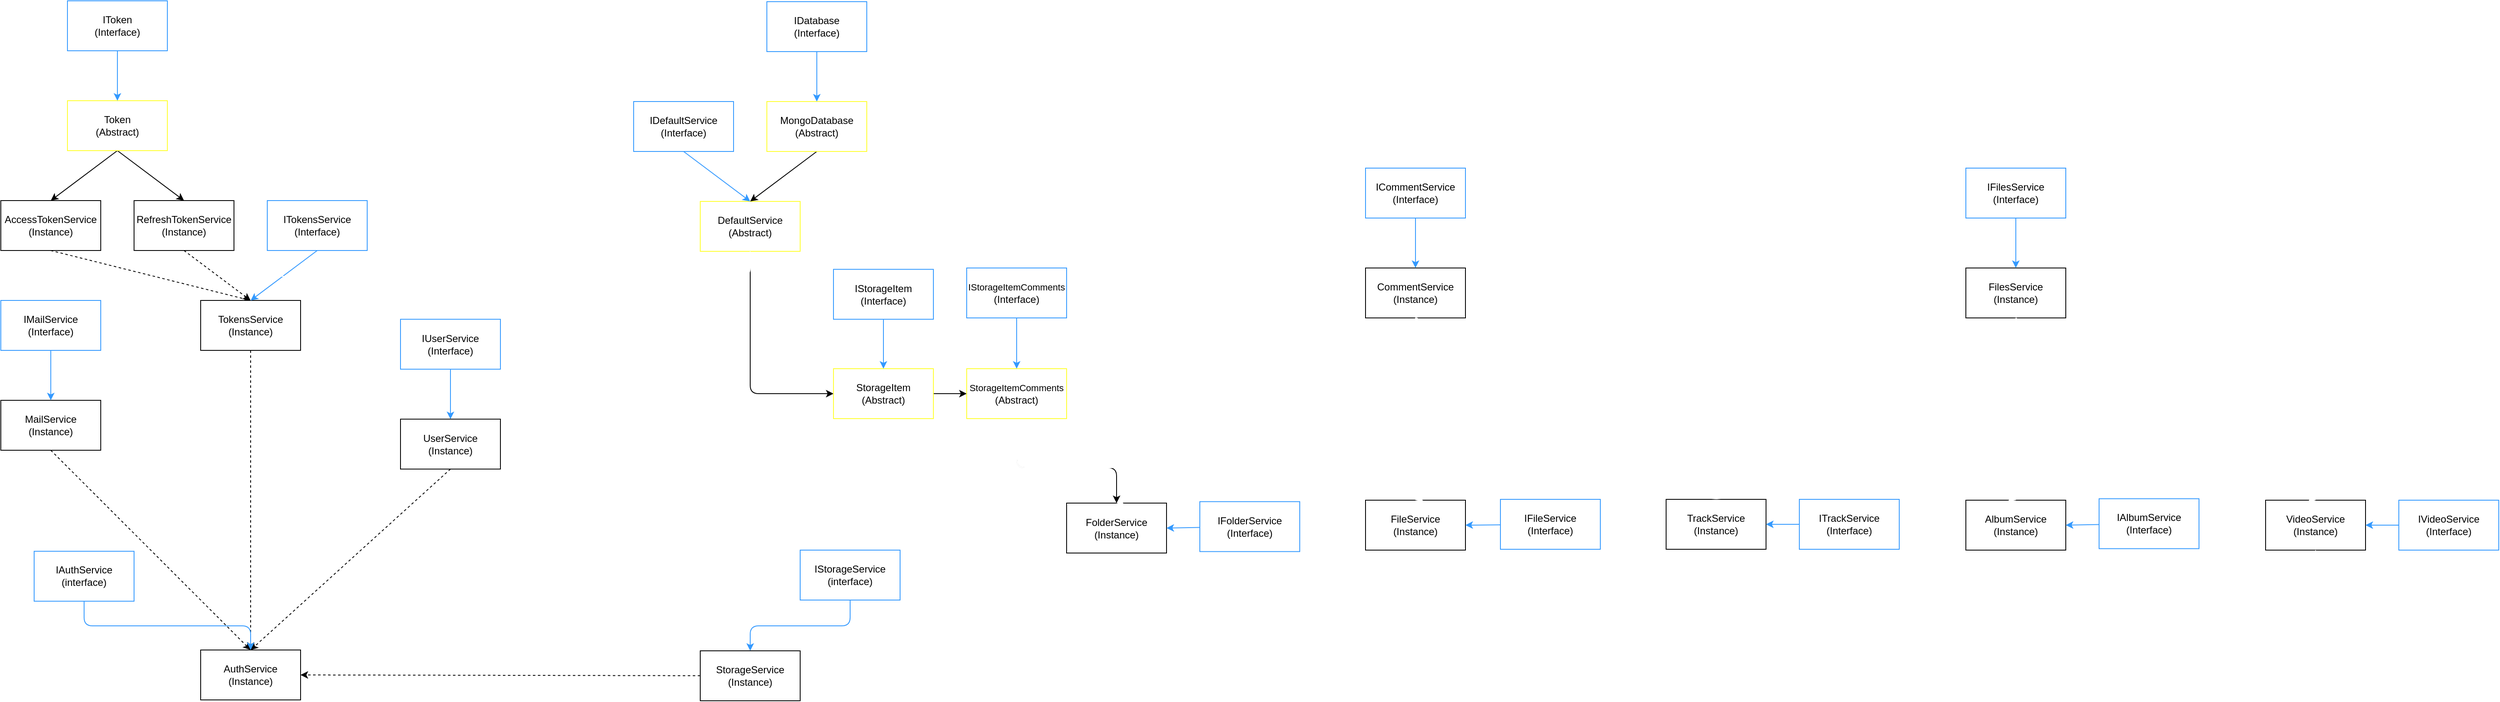 <mxfile>
    <diagram id="eNYzZdLLntBak_q6CY_c" name="Схема">
        <mxGraphModel dx="1770" dy="2238" grid="1" gridSize="10" guides="1" tooltips="1" connect="1" arrows="1" fold="1" page="1" pageScale="1" pageWidth="827" pageHeight="1169" math="0" shadow="0">
            <root>
                <mxCell id="2eQ13ibKChI6Upjx3wWA-0"/>
                <mxCell id="2eQ13ibKChI6Upjx3wWA-1" parent="2eQ13ibKChI6Upjx3wWA-0"/>
                <mxCell id="D55Ujcc8xSBJGs1sgXKy-93" style="edgeStyle=none;html=1;entryX=0.5;entryY=0;entryDx=0;entryDy=0;strokeColor=#FFFFFF;" parent="2eQ13ibKChI6Upjx3wWA-1" source="D55Ujcc8xSBJGs1sgXKy-3" target="D55Ujcc8xSBJGs1sgXKy-88" edge="1">
                    <mxGeometry relative="1" as="geometry"/>
                </mxCell>
                <mxCell id="D55Ujcc8xSBJGs1sgXKy-123" style="edgeStyle=none;html=1;entryX=0.5;entryY=0;entryDx=0;entryDy=0;strokeColor=#FFFFFF;exitX=0.5;exitY=1;exitDx=0;exitDy=0;" parent="2eQ13ibKChI6Upjx3wWA-1" source="D55Ujcc8xSBJGs1sgXKy-3" target="D55Ujcc8xSBJGs1sgXKy-27" edge="1">
                    <mxGeometry relative="1" as="geometry">
                        <Array as="points">
                            <mxPoint x="2720" y="-579"/>
                            <mxPoint x="2360" y="-579"/>
                        </Array>
                    </mxGeometry>
                </mxCell>
                <mxCell id="3v3We1aOoTjopyhe7d14-6" style="edgeStyle=none;html=1;entryX=0;entryY=0.5;entryDx=0;entryDy=0;fontSize=11;" parent="2eQ13ibKChI6Upjx3wWA-1" source="D55Ujcc8xSBJGs1sgXKy-3" target="D55Ujcc8xSBJGs1sgXKy-6" edge="1">
                    <mxGeometry relative="1" as="geometry">
                        <Array as="points">
                            <mxPoint x="2720" y="-578"/>
                        </Array>
                    </mxGeometry>
                </mxCell>
                <mxCell id="D55Ujcc8xSBJGs1sgXKy-3" value="DefaultService&lt;br&gt;(Abstract)" style="rounded=0;whiteSpace=wrap;html=1;strokeColor=#FFFF33;" parent="2eQ13ibKChI6Upjx3wWA-1" vertex="1">
                    <mxGeometry x="2660" y="-809" width="120" height="60" as="geometry"/>
                </mxCell>
                <mxCell id="3v3We1aOoTjopyhe7d14-4" style="edgeStyle=none;html=1;entryX=0;entryY=0.5;entryDx=0;entryDy=0;" parent="2eQ13ibKChI6Upjx3wWA-1" source="D55Ujcc8xSBJGs1sgXKy-6" target="3v3We1aOoTjopyhe7d14-1" edge="1">
                    <mxGeometry relative="1" as="geometry"/>
                </mxCell>
                <mxCell id="D55Ujcc8xSBJGs1sgXKy-6" value="StorageItem&lt;br&gt;(Abstract)" style="rounded=0;whiteSpace=wrap;html=1;strokeColor=#FFFF33;" parent="2eQ13ibKChI6Upjx3wWA-1" vertex="1">
                    <mxGeometry x="2820" y="-608" width="120" height="60" as="geometry"/>
                </mxCell>
                <mxCell id="D55Ujcc8xSBJGs1sgXKy-7" style="edgeStyle=none;html=1;exitX=0.5;exitY=1;exitDx=0;exitDy=0;entryX=0.5;entryY=0;entryDx=0;entryDy=0;strokeColor=#3399FF;" parent="2eQ13ibKChI6Upjx3wWA-1" source="D55Ujcc8xSBJGs1sgXKy-8" target="D55Ujcc8xSBJGs1sgXKy-27" edge="1">
                    <mxGeometry relative="1" as="geometry"/>
                </mxCell>
                <mxCell id="D55Ujcc8xSBJGs1sgXKy-8" value="IUserService&lt;br&gt;(Interface)" style="rounded=0;whiteSpace=wrap;html=1;strokeColor=#3399FF;" parent="2eQ13ibKChI6Upjx3wWA-1" vertex="1">
                    <mxGeometry x="2300" y="-667.37" width="120" height="60" as="geometry"/>
                </mxCell>
                <mxCell id="D55Ujcc8xSBJGs1sgXKy-89" style="edgeStyle=none;html=1;entryX=0.5;entryY=0;entryDx=0;entryDy=0;strokeColor=#3399FF;exitX=0.5;exitY=1;exitDx=0;exitDy=0;" parent="2eQ13ibKChI6Upjx3wWA-1" source="D55Ujcc8xSBJGs1sgXKy-10" target="D55Ujcc8xSBJGs1sgXKy-88" edge="1">
                    <mxGeometry relative="1" as="geometry">
                        <Array as="points">
                            <mxPoint x="2840" y="-299"/>
                            <mxPoint x="2720" y="-299"/>
                        </Array>
                    </mxGeometry>
                </mxCell>
                <mxCell id="D55Ujcc8xSBJGs1sgXKy-10" value="IStorageService&lt;br&gt;(interface)" style="rounded=0;whiteSpace=wrap;html=1;strokeColor=#3399FF;" parent="2eQ13ibKChI6Upjx3wWA-1" vertex="1">
                    <mxGeometry x="2780" y="-390" width="120" height="60" as="geometry"/>
                </mxCell>
                <mxCell id="3v3We1aOoTjopyhe7d14-43" style="edgeStyle=none;rounded=1;html=1;entryX=1;entryY=0.5;entryDx=0;entryDy=0;dashed=1;fontSize=11;strokeColor=#FFFFFF;elbow=vertical;" parent="2eQ13ibKChI6Upjx3wWA-1" source="D55Ujcc8xSBJGs1sgXKy-12" target="D55Ujcc8xSBJGs1sgXKy-88" edge="1">
                    <mxGeometry relative="1" as="geometry">
                        <Array as="points">
                            <mxPoint x="3160" y="-239"/>
                        </Array>
                    </mxGeometry>
                </mxCell>
                <mxCell id="D55Ujcc8xSBJGs1sgXKy-12" value="FolderService&lt;br&gt;(Instance)" style="rounded=0;whiteSpace=wrap;html=1;" parent="2eQ13ibKChI6Upjx3wWA-1" vertex="1">
                    <mxGeometry x="3100" y="-446.5" width="120" height="60" as="geometry"/>
                </mxCell>
                <mxCell id="D55Ujcc8xSBJGs1sgXKy-13" style="edgeStyle=none;html=1;entryX=0.5;entryY=0;entryDx=0;entryDy=0;exitX=0.5;exitY=1;exitDx=0;exitDy=0;" parent="2eQ13ibKChI6Upjx3wWA-1" source="D55Ujcc8xSBJGs1sgXKy-15" target="D55Ujcc8xSBJGs1sgXKy-17" edge="1">
                    <mxGeometry relative="1" as="geometry"/>
                </mxCell>
                <mxCell id="D55Ujcc8xSBJGs1sgXKy-14" style="edgeStyle=none;html=1;entryX=0.5;entryY=0;entryDx=0;entryDy=0;exitX=0.5;exitY=1;exitDx=0;exitDy=0;" parent="2eQ13ibKChI6Upjx3wWA-1" source="D55Ujcc8xSBJGs1sgXKy-15" target="D55Ujcc8xSBJGs1sgXKy-19" edge="1">
                    <mxGeometry relative="1" as="geometry"/>
                </mxCell>
                <mxCell id="D55Ujcc8xSBJGs1sgXKy-15" value="Token&lt;br&gt;(Abstract)" style="rounded=0;whiteSpace=wrap;html=1;strokeColor=#FFFF33;" parent="2eQ13ibKChI6Upjx3wWA-1" vertex="1">
                    <mxGeometry x="1900" y="-930" width="120" height="60" as="geometry"/>
                </mxCell>
                <mxCell id="D55Ujcc8xSBJGs1sgXKy-16" style="edgeStyle=none;html=1;exitX=0.5;exitY=1;exitDx=0;exitDy=0;entryX=0.5;entryY=0;entryDx=0;entryDy=0;dashed=1;" parent="2eQ13ibKChI6Upjx3wWA-1" source="D55Ujcc8xSBJGs1sgXKy-17" target="D55Ujcc8xSBJGs1sgXKy-21" edge="1">
                    <mxGeometry relative="1" as="geometry"/>
                </mxCell>
                <mxCell id="D55Ujcc8xSBJGs1sgXKy-17" value="AccessTokenService&lt;br&gt;(Instance)" style="rounded=0;whiteSpace=wrap;html=1;" parent="2eQ13ibKChI6Upjx3wWA-1" vertex="1">
                    <mxGeometry x="1820" y="-810" width="120" height="60" as="geometry"/>
                </mxCell>
                <mxCell id="D55Ujcc8xSBJGs1sgXKy-18" style="edgeStyle=none;html=1;exitX=0.5;exitY=1;exitDx=0;exitDy=0;entryX=0.5;entryY=0;entryDx=0;entryDy=0;dashed=1;" parent="2eQ13ibKChI6Upjx3wWA-1" source="D55Ujcc8xSBJGs1sgXKy-19" target="D55Ujcc8xSBJGs1sgXKy-21" edge="1">
                    <mxGeometry relative="1" as="geometry">
                        <mxPoint x="2110" y="-700" as="targetPoint"/>
                    </mxGeometry>
                </mxCell>
                <mxCell id="D55Ujcc8xSBJGs1sgXKy-19" value="RefreshTokenService&lt;br&gt;(Instance)" style="rounded=0;whiteSpace=wrap;html=1;" parent="2eQ13ibKChI6Upjx3wWA-1" vertex="1">
                    <mxGeometry x="1980" y="-810" width="120" height="60" as="geometry"/>
                </mxCell>
                <mxCell id="D55Ujcc8xSBJGs1sgXKy-20" style="edgeStyle=none;html=1;exitX=0.5;exitY=1;exitDx=0;exitDy=0;entryX=0.5;entryY=0;entryDx=0;entryDy=0;dashed=1;" parent="2eQ13ibKChI6Upjx3wWA-1" source="D55Ujcc8xSBJGs1sgXKy-21" target="D55Ujcc8xSBJGs1sgXKy-28" edge="1">
                    <mxGeometry relative="1" as="geometry"/>
                </mxCell>
                <mxCell id="D55Ujcc8xSBJGs1sgXKy-21" value="TokensService&lt;br&gt;(Instance)" style="rounded=0;whiteSpace=wrap;html=1;" parent="2eQ13ibKChI6Upjx3wWA-1" vertex="1">
                    <mxGeometry x="2060" y="-690" width="120" height="60" as="geometry"/>
                </mxCell>
                <mxCell id="D55Ujcc8xSBJGs1sgXKy-26" style="edgeStyle=none;html=1;exitX=0.5;exitY=1;exitDx=0;exitDy=0;entryX=0.5;entryY=0;entryDx=0;entryDy=0;dashed=1;" parent="2eQ13ibKChI6Upjx3wWA-1" source="D55Ujcc8xSBJGs1sgXKy-27" target="D55Ujcc8xSBJGs1sgXKy-28" edge="1">
                    <mxGeometry relative="1" as="geometry"/>
                </mxCell>
                <mxCell id="D55Ujcc8xSBJGs1sgXKy-27" value="UserService&lt;br&gt;(Instance)" style="rounded=0;whiteSpace=wrap;html=1;" parent="2eQ13ibKChI6Upjx3wWA-1" vertex="1">
                    <mxGeometry x="2300" y="-547.37" width="120" height="60" as="geometry"/>
                </mxCell>
                <mxCell id="D55Ujcc8xSBJGs1sgXKy-28" value="AuthService&lt;br&gt;(Instance)" style="rounded=0;whiteSpace=wrap;html=1;" parent="2eQ13ibKChI6Upjx3wWA-1" vertex="1">
                    <mxGeometry x="2060" y="-270" width="120" height="60" as="geometry"/>
                </mxCell>
                <mxCell id="D55Ujcc8xSBJGs1sgXKy-29" style="edgeStyle=none;html=1;exitX=0.5;exitY=1;exitDx=0;exitDy=0;entryX=0.5;entryY=0;entryDx=0;entryDy=0;dashed=1;" parent="2eQ13ibKChI6Upjx3wWA-1" source="D55Ujcc8xSBJGs1sgXKy-30" target="D55Ujcc8xSBJGs1sgXKy-28" edge="1">
                    <mxGeometry relative="1" as="geometry"/>
                </mxCell>
                <mxCell id="D55Ujcc8xSBJGs1sgXKy-30" value="MailService&lt;br&gt;(Instance)" style="rounded=0;whiteSpace=wrap;html=1;" parent="2eQ13ibKChI6Upjx3wWA-1" vertex="1">
                    <mxGeometry x="1820" y="-570" width="120" height="60" as="geometry"/>
                </mxCell>
                <mxCell id="D55Ujcc8xSBJGs1sgXKy-31" style="edgeStyle=none;html=1;entryX=0.5;entryY=0;entryDx=0;entryDy=0;exitX=0.5;exitY=1;exitDx=0;exitDy=0;" parent="2eQ13ibKChI6Upjx3wWA-1" source="D55Ujcc8xSBJGs1sgXKy-32" target="D55Ujcc8xSBJGs1sgXKy-3" edge="1">
                    <mxGeometry relative="1" as="geometry">
                        <mxPoint x="2820" y="-829" as="sourcePoint"/>
                    </mxGeometry>
                </mxCell>
                <mxCell id="D55Ujcc8xSBJGs1sgXKy-32" value="MongoDatabase&lt;br&gt;(Abstract)" style="rounded=0;whiteSpace=wrap;html=1;strokeColor=#FFFF33;" parent="2eQ13ibKChI6Upjx3wWA-1" vertex="1">
                    <mxGeometry x="2740" y="-929" width="120" height="60" as="geometry"/>
                </mxCell>
                <mxCell id="3v3We1aOoTjopyhe7d14-45" style="edgeStyle=none;rounded=1;html=1;entryX=1;entryY=0.5;entryDx=0;entryDy=0;dashed=1;fontSize=11;strokeColor=#FFFFFF;elbow=vertical;" parent="2eQ13ibKChI6Upjx3wWA-1" source="D55Ujcc8xSBJGs1sgXKy-38" target="D55Ujcc8xSBJGs1sgXKy-88" edge="1">
                    <mxGeometry relative="1" as="geometry">
                        <Array as="points">
                            <mxPoint x="3880" y="-239"/>
                        </Array>
                    </mxGeometry>
                </mxCell>
                <mxCell id="D55Ujcc8xSBJGs1sgXKy-38" value="TrackService&lt;br&gt;(Instance)" style="rounded=0;whiteSpace=wrap;html=1;" parent="2eQ13ibKChI6Upjx3wWA-1" vertex="1">
                    <mxGeometry x="3820" y="-451" width="120" height="60" as="geometry"/>
                </mxCell>
                <mxCell id="3v3We1aOoTjopyhe7d14-44" style="edgeStyle=none;rounded=1;html=1;entryX=1;entryY=0.5;entryDx=0;entryDy=0;dashed=1;fontSize=11;strokeColor=#FFFFFF;elbow=vertical;" parent="2eQ13ibKChI6Upjx3wWA-1" source="D55Ujcc8xSBJGs1sgXKy-42" target="D55Ujcc8xSBJGs1sgXKy-88" edge="1">
                    <mxGeometry relative="1" as="geometry">
                        <Array as="points">
                            <mxPoint x="3520" y="-239"/>
                        </Array>
                    </mxGeometry>
                </mxCell>
                <mxCell id="D55Ujcc8xSBJGs1sgXKy-42" value="FileService&lt;br&gt;(Instance)" style="rounded=0;whiteSpace=wrap;html=1;" parent="2eQ13ibKChI6Upjx3wWA-1" vertex="1">
                    <mxGeometry x="3459" y="-450" width="120" height="60" as="geometry"/>
                </mxCell>
                <mxCell id="3v3We1aOoTjopyhe7d14-38" style="edgeStyle=none;rounded=1;html=1;dashed=1;fontSize=11;strokeColor=#FFFFFF;elbow=vertical;entryX=0.5;entryY=0;entryDx=0;entryDy=0;exitX=0.5;exitY=1;exitDx=0;exitDy=0;" parent="2eQ13ibKChI6Upjx3wWA-1" source="D55Ujcc8xSBJGs1sgXKy-48" target="D55Ujcc8xSBJGs1sgXKy-12" edge="1">
                    <mxGeometry relative="1" as="geometry">
                        <mxPoint x="3520.0" y="-449" as="targetPoint"/>
                    </mxGeometry>
                </mxCell>
                <mxCell id="3v3We1aOoTjopyhe7d14-39" style="edgeStyle=none;rounded=1;html=1;entryX=0.5;entryY=0;entryDx=0;entryDy=0;dashed=1;fontSize=11;strokeColor=#FFFFFF;elbow=vertical;exitX=0.5;exitY=1;exitDx=0;exitDy=0;" parent="2eQ13ibKChI6Upjx3wWA-1" source="D55Ujcc8xSBJGs1sgXKy-48" target="D55Ujcc8xSBJGs1sgXKy-38" edge="1">
                    <mxGeometry relative="1" as="geometry"/>
                </mxCell>
                <mxCell id="3v3We1aOoTjopyhe7d14-40" style="edgeStyle=none;rounded=1;html=1;entryX=0.5;entryY=0;entryDx=0;entryDy=0;dashed=1;fontSize=11;strokeColor=#FFFFFF;elbow=vertical;exitX=0.5;exitY=1;exitDx=0;exitDy=0;" parent="2eQ13ibKChI6Upjx3wWA-1" source="D55Ujcc8xSBJGs1sgXKy-48" target="D55Ujcc8xSBJGs1sgXKy-42" edge="1">
                    <mxGeometry relative="1" as="geometry"/>
                </mxCell>
                <mxCell id="D55Ujcc8xSBJGs1sgXKy-48" value="FilesService&lt;br&gt;(Instance)" style="rounded=0;whiteSpace=wrap;html=1;" parent="2eQ13ibKChI6Upjx3wWA-1" vertex="1">
                    <mxGeometry x="4180" y="-729" width="120" height="60" as="geometry"/>
                </mxCell>
                <mxCell id="3v3We1aOoTjopyhe7d14-46" style="edgeStyle=none;rounded=1;html=1;entryX=1;entryY=0.5;entryDx=0;entryDy=0;dashed=1;fontSize=11;strokeColor=#FFFFFF;elbow=vertical;" parent="2eQ13ibKChI6Upjx3wWA-1" source="D55Ujcc8xSBJGs1sgXKy-50" target="D55Ujcc8xSBJGs1sgXKy-88" edge="1">
                    <mxGeometry relative="1" as="geometry">
                        <Array as="points">
                            <mxPoint x="4240" y="-239"/>
                        </Array>
                    </mxGeometry>
                </mxCell>
                <mxCell id="D55Ujcc8xSBJGs1sgXKy-50" value="AlbumService&lt;br&gt;(Instance)" style="rounded=0;whiteSpace=wrap;html=1;" parent="2eQ13ibKChI6Upjx3wWA-1" vertex="1">
                    <mxGeometry x="4180" y="-450" width="120" height="60" as="geometry"/>
                </mxCell>
                <mxCell id="3v3We1aOoTjopyhe7d14-33" style="rounded=1;html=1;entryX=0.5;entryY=0;entryDx=0;entryDy=0;fontSize=11;strokeColor=#FFFFFF;dashed=1;elbow=vertical;exitX=0.5;exitY=1;exitDx=0;exitDy=0;" parent="2eQ13ibKChI6Upjx3wWA-1" source="D55Ujcc8xSBJGs1sgXKy-55" target="D55Ujcc8xSBJGs1sgXKy-12" edge="1">
                    <mxGeometry relative="1" as="geometry"/>
                </mxCell>
                <mxCell id="D55Ujcc8xSBJGs1sgXKy-55" value="CommentService&lt;br&gt;(Instance)" style="rounded=0;whiteSpace=wrap;html=1;" parent="2eQ13ibKChI6Upjx3wWA-1" vertex="1">
                    <mxGeometry x="3459" y="-729" width="120" height="60" as="geometry"/>
                </mxCell>
                <mxCell id="D55Ujcc8xSBJGs1sgXKy-56" style="edgeStyle=none;html=1;entryX=0.5;entryY=0;entryDx=0;entryDy=0;strokeColor=#3399FF;exitX=0.5;exitY=1;exitDx=0;exitDy=0;" parent="2eQ13ibKChI6Upjx3wWA-1" source="D55Ujcc8xSBJGs1sgXKy-57" target="D55Ujcc8xSBJGs1sgXKy-55" edge="1">
                    <mxGeometry relative="1" as="geometry"/>
                </mxCell>
                <mxCell id="D55Ujcc8xSBJGs1sgXKy-59" style="edgeStyle=none;html=1;entryX=0.5;entryY=0;entryDx=0;entryDy=0;strokeColor=#3399FF;" parent="2eQ13ibKChI6Upjx3wWA-1" source="D55Ujcc8xSBJGs1sgXKy-58" target="D55Ujcc8xSBJGs1sgXKy-32" edge="1">
                    <mxGeometry relative="1" as="geometry"/>
                </mxCell>
                <mxCell id="D55Ujcc8xSBJGs1sgXKy-58" value="IDatabase&lt;br&gt;(Interface)" style="rounded=0;whiteSpace=wrap;html=1;strokeColor=#3399FF;" parent="2eQ13ibKChI6Upjx3wWA-1" vertex="1">
                    <mxGeometry x="2740" y="-1049" width="120" height="60" as="geometry"/>
                </mxCell>
                <mxCell id="D55Ujcc8xSBJGs1sgXKy-63" style="edgeStyle=none;html=1;entryX=0.5;entryY=0;entryDx=0;entryDy=0;strokeColor=#3399FF;exitX=0.5;exitY=1;exitDx=0;exitDy=0;" parent="2eQ13ibKChI6Upjx3wWA-1" source="D55Ujcc8xSBJGs1sgXKy-62" target="D55Ujcc8xSBJGs1sgXKy-3" edge="1">
                    <mxGeometry relative="1" as="geometry">
                        <mxPoint x="2630" y="-869" as="sourcePoint"/>
                    </mxGeometry>
                </mxCell>
                <mxCell id="D55Ujcc8xSBJGs1sgXKy-62" value="IDefaultService&lt;br&gt;(Interface)" style="rounded=0;whiteSpace=wrap;html=1;strokeColor=#3399FF;" parent="2eQ13ibKChI6Upjx3wWA-1" vertex="1">
                    <mxGeometry x="2580" y="-929" width="120" height="60" as="geometry"/>
                </mxCell>
                <mxCell id="D55Ujcc8xSBJGs1sgXKy-66" style="edgeStyle=none;html=1;entryX=0.5;entryY=0;entryDx=0;entryDy=0;strokeColor=#3399FF;exitX=0.5;exitY=1;exitDx=0;exitDy=0;" parent="2eQ13ibKChI6Upjx3wWA-1" source="D55Ujcc8xSBJGs1sgXKy-65" target="D55Ujcc8xSBJGs1sgXKy-6" edge="1">
                    <mxGeometry relative="1" as="geometry"/>
                </mxCell>
                <mxCell id="D55Ujcc8xSBJGs1sgXKy-65" value="IStorageItem&lt;br&gt;(Interface)" style="rounded=0;whiteSpace=wrap;html=1;strokeColor=#3399FF;" parent="2eQ13ibKChI6Upjx3wWA-1" vertex="1">
                    <mxGeometry x="2820" y="-727.37" width="120" height="60" as="geometry"/>
                </mxCell>
                <mxCell id="D55Ujcc8xSBJGs1sgXKy-76" value="VideoService&lt;br&gt;(Instance)" style="rounded=0;whiteSpace=wrap;html=1;" parent="2eQ13ibKChI6Upjx3wWA-1" vertex="1">
                    <mxGeometry x="4540" y="-450" width="120" height="60" as="geometry"/>
                </mxCell>
                <mxCell id="D55Ujcc8xSBJGs1sgXKy-78" style="edgeStyle=none;html=1;entryX=1;entryY=0.5;entryDx=0;entryDy=0;strokeColor=#3399FF;" parent="2eQ13ibKChI6Upjx3wWA-1" source="D55Ujcc8xSBJGs1sgXKy-77" target="D55Ujcc8xSBJGs1sgXKy-50" edge="1">
                    <mxGeometry relative="1" as="geometry"/>
                </mxCell>
                <mxCell id="3v3We1aOoTjopyhe7d14-47" style="edgeStyle=none;rounded=1;html=1;entryX=1;entryY=0.5;entryDx=0;entryDy=0;dashed=1;fontSize=11;strokeColor=#FFFFFF;elbow=vertical;exitX=0.5;exitY=1;exitDx=0;exitDy=0;" parent="2eQ13ibKChI6Upjx3wWA-1" source="D55Ujcc8xSBJGs1sgXKy-76" target="D55Ujcc8xSBJGs1sgXKy-88" edge="1">
                    <mxGeometry relative="1" as="geometry">
                        <Array as="points">
                            <mxPoint x="4600" y="-239"/>
                        </Array>
                    </mxGeometry>
                </mxCell>
                <mxCell id="D55Ujcc8xSBJGs1sgXKy-77" value="IAlbumService&lt;br&gt;(Interface)" style="rounded=0;whiteSpace=wrap;html=1;strokeColor=#3399FF;" parent="2eQ13ibKChI6Upjx3wWA-1" vertex="1">
                    <mxGeometry x="4340" y="-451.75" width="120" height="60" as="geometry"/>
                </mxCell>
                <mxCell id="D55Ujcc8xSBJGs1sgXKy-81" style="edgeStyle=none;html=1;entryX=1;entryY=0.5;entryDx=0;entryDy=0;strokeColor=#3399FF;" parent="2eQ13ibKChI6Upjx3wWA-1" source="D55Ujcc8xSBJGs1sgXKy-80" target="D55Ujcc8xSBJGs1sgXKy-42" edge="1">
                    <mxGeometry relative="1" as="geometry"/>
                </mxCell>
                <mxCell id="D55Ujcc8xSBJGs1sgXKy-80" value="IFileService&lt;br&gt;(Interface)" style="rounded=0;whiteSpace=wrap;html=1;strokeColor=#3399FF;" parent="2eQ13ibKChI6Upjx3wWA-1" vertex="1">
                    <mxGeometry x="3621" y="-451" width="120" height="60" as="geometry"/>
                </mxCell>
                <mxCell id="D55Ujcc8xSBJGs1sgXKy-83" style="edgeStyle=none;html=1;entryX=1;entryY=0.5;entryDx=0;entryDy=0;strokeColor=#3399FF;" parent="2eQ13ibKChI6Upjx3wWA-1" source="D55Ujcc8xSBJGs1sgXKy-82" target="D55Ujcc8xSBJGs1sgXKy-12" edge="1">
                    <mxGeometry relative="1" as="geometry"/>
                </mxCell>
                <mxCell id="D55Ujcc8xSBJGs1sgXKy-82" value="IFolderService&lt;br&gt;(Interface)" style="rounded=0;whiteSpace=wrap;html=1;strokeColor=#3399FF;" parent="2eQ13ibKChI6Upjx3wWA-1" vertex="1">
                    <mxGeometry x="3260" y="-448.25" width="120" height="60" as="geometry"/>
                </mxCell>
                <mxCell id="D55Ujcc8xSBJGs1sgXKy-86" style="edgeStyle=none;html=1;entryX=1;entryY=0.5;entryDx=0;entryDy=0;strokeColor=#3399FF;" parent="2eQ13ibKChI6Upjx3wWA-1" source="D55Ujcc8xSBJGs1sgXKy-85" target="D55Ujcc8xSBJGs1sgXKy-38" edge="1">
                    <mxGeometry relative="1" as="geometry"/>
                </mxCell>
                <mxCell id="D55Ujcc8xSBJGs1sgXKy-85" value="ITrackService&lt;br&gt;(Interface)" style="rounded=0;whiteSpace=wrap;html=1;strokeColor=#3399FF;" parent="2eQ13ibKChI6Upjx3wWA-1" vertex="1">
                    <mxGeometry x="3980" y="-451" width="120" height="60" as="geometry"/>
                </mxCell>
                <mxCell id="D55Ujcc8xSBJGs1sgXKy-117" style="edgeStyle=none;html=1;entryX=1;entryY=0.5;entryDx=0;entryDy=0;strokeColor=default;dashed=1;" parent="2eQ13ibKChI6Upjx3wWA-1" source="D55Ujcc8xSBJGs1sgXKy-88" target="D55Ujcc8xSBJGs1sgXKy-28" edge="1">
                    <mxGeometry relative="1" as="geometry"/>
                </mxCell>
                <mxCell id="D55Ujcc8xSBJGs1sgXKy-88" value="StorageService&lt;br&gt;(Instance)" style="rounded=0;whiteSpace=wrap;html=1;" parent="2eQ13ibKChI6Upjx3wWA-1" vertex="1">
                    <mxGeometry x="2660" y="-269" width="120" height="60" as="geometry"/>
                </mxCell>
                <mxCell id="D55Ujcc8xSBJGs1sgXKy-91" style="edgeStyle=none;html=1;entryX=1;entryY=0.5;entryDx=0;entryDy=0;strokeColor=#3399FF;" parent="2eQ13ibKChI6Upjx3wWA-1" source="D55Ujcc8xSBJGs1sgXKy-90" target="D55Ujcc8xSBJGs1sgXKy-76" edge="1">
                    <mxGeometry relative="1" as="geometry"/>
                </mxCell>
                <mxCell id="D55Ujcc8xSBJGs1sgXKy-90" value="IVideoService&lt;br&gt;(Interface)" style="rounded=0;whiteSpace=wrap;html=1;strokeColor=#3399FF;" parent="2eQ13ibKChI6Upjx3wWA-1" vertex="1">
                    <mxGeometry x="4700" y="-450" width="120" height="60" as="geometry"/>
                </mxCell>
                <mxCell id="D55Ujcc8xSBJGs1sgXKy-57" value="ICommentService&lt;br&gt;(Interface)" style="rounded=0;whiteSpace=wrap;html=1;strokeColor=#3399FF;" parent="2eQ13ibKChI6Upjx3wWA-1" vertex="1">
                    <mxGeometry x="3459" y="-849" width="120" height="60" as="geometry"/>
                </mxCell>
                <mxCell id="D55Ujcc8xSBJGs1sgXKy-96" style="edgeStyle=none;html=1;entryX=0.5;entryY=0;entryDx=0;entryDy=0;strokeColor=#3399FF;" parent="2eQ13ibKChI6Upjx3wWA-1" source="D55Ujcc8xSBJGs1sgXKy-94" target="D55Ujcc8xSBJGs1sgXKy-48" edge="1">
                    <mxGeometry relative="1" as="geometry"/>
                </mxCell>
                <mxCell id="D55Ujcc8xSBJGs1sgXKy-94" value="IFilesService&lt;br&gt;(Interface)" style="rounded=0;whiteSpace=wrap;html=1;strokeColor=#3399FF;" parent="2eQ13ibKChI6Upjx3wWA-1" vertex="1">
                    <mxGeometry x="4180" y="-849" width="120" height="60" as="geometry"/>
                </mxCell>
                <mxCell id="D55Ujcc8xSBJGs1sgXKy-114" style="edgeStyle=none;html=1;entryX=0.5;entryY=0;entryDx=0;entryDy=0;strokeColor=#3399FF;exitX=0.5;exitY=1;exitDx=0;exitDy=0;" parent="2eQ13ibKChI6Upjx3wWA-1" source="D55Ujcc8xSBJGs1sgXKy-113" target="D55Ujcc8xSBJGs1sgXKy-21" edge="1">
                    <mxGeometry relative="1" as="geometry"/>
                </mxCell>
                <mxCell id="D55Ujcc8xSBJGs1sgXKy-113" value="ITokensService&lt;br&gt;(Interface)" style="rounded=0;whiteSpace=wrap;html=1;strokeColor=#3399FF;" parent="2eQ13ibKChI6Upjx3wWA-1" vertex="1">
                    <mxGeometry x="2140" y="-810" width="120" height="60" as="geometry"/>
                </mxCell>
                <mxCell id="D55Ujcc8xSBJGs1sgXKy-116" style="edgeStyle=none;html=1;entryX=0.5;entryY=0;entryDx=0;entryDy=0;strokeColor=#3399FF;" parent="2eQ13ibKChI6Upjx3wWA-1" source="D55Ujcc8xSBJGs1sgXKy-115" target="D55Ujcc8xSBJGs1sgXKy-30" edge="1">
                    <mxGeometry relative="1" as="geometry"/>
                </mxCell>
                <mxCell id="D55Ujcc8xSBJGs1sgXKy-115" value="IMailService&lt;br&gt;(Interface)" style="rounded=0;whiteSpace=wrap;html=1;strokeColor=#3399FF;" parent="2eQ13ibKChI6Upjx3wWA-1" vertex="1">
                    <mxGeometry x="1820" y="-690" width="120" height="60" as="geometry"/>
                </mxCell>
                <mxCell id="D55Ujcc8xSBJGs1sgXKy-119" style="edgeStyle=none;html=1;entryX=0.5;entryY=0;entryDx=0;entryDy=0;strokeColor=#3399FF;exitX=0.5;exitY=1;exitDx=0;exitDy=0;" parent="2eQ13ibKChI6Upjx3wWA-1" source="D55Ujcc8xSBJGs1sgXKy-118" target="D55Ujcc8xSBJGs1sgXKy-28" edge="1">
                    <mxGeometry relative="1" as="geometry">
                        <Array as="points">
                            <mxPoint x="1920" y="-299"/>
                            <mxPoint x="2120" y="-299"/>
                        </Array>
                    </mxGeometry>
                </mxCell>
                <mxCell id="D55Ujcc8xSBJGs1sgXKy-118" value="IAuthService&lt;br&gt;(interface)" style="rounded=0;whiteSpace=wrap;html=1;strokeColor=#3399FF;" parent="2eQ13ibKChI6Upjx3wWA-1" vertex="1">
                    <mxGeometry x="1860" y="-388.62" width="120" height="60" as="geometry"/>
                </mxCell>
                <mxCell id="D55Ujcc8xSBJGs1sgXKy-121" style="edgeStyle=none;html=1;entryX=0.5;entryY=0;entryDx=0;entryDy=0;strokeColor=#3399FF;" parent="2eQ13ibKChI6Upjx3wWA-1" source="D55Ujcc8xSBJGs1sgXKy-120" target="D55Ujcc8xSBJGs1sgXKy-15" edge="1">
                    <mxGeometry relative="1" as="geometry"/>
                </mxCell>
                <mxCell id="D55Ujcc8xSBJGs1sgXKy-120" value="IToken&lt;br&gt;(Interface)" style="rounded=0;whiteSpace=wrap;html=1;strokeColor=#3399FF;" parent="2eQ13ibKChI6Upjx3wWA-1" vertex="1">
                    <mxGeometry x="1900" y="-1050" width="120" height="60" as="geometry"/>
                </mxCell>
                <mxCell id="D55Ujcc8xSBJGs1sgXKy-122" style="edgeStyle=none;html=1;entryX=0.5;entryY=0;entryDx=0;entryDy=0;strokeColor=#FFFFFF;exitX=0.5;exitY=1;exitDx=0;exitDy=0;" parent="2eQ13ibKChI6Upjx3wWA-1" source="D55Ujcc8xSBJGs1sgXKy-3" target="D55Ujcc8xSBJGs1sgXKy-21" edge="1">
                    <mxGeometry relative="1" as="geometry">
                        <mxPoint x="2730" y="-739" as="sourcePoint"/>
                        <mxPoint x="2511" y="-649" as="targetPoint"/>
                        <Array as="points">
                            <mxPoint x="2720" y="-719"/>
                            <mxPoint x="2120" y="-719"/>
                        </Array>
                    </mxGeometry>
                </mxCell>
                <mxCell id="3v3We1aOoTjopyhe7d14-8" style="edgeStyle=none;html=1;entryX=0.5;entryY=0;entryDx=0;entryDy=0;fontSize=11;" parent="2eQ13ibKChI6Upjx3wWA-1" source="3v3We1aOoTjopyhe7d14-1" target="D55Ujcc8xSBJGs1sgXKy-12" edge="1">
                    <mxGeometry relative="1" as="geometry">
                        <Array as="points">
                            <mxPoint x="3040" y="-489"/>
                            <mxPoint x="3160" y="-489"/>
                        </Array>
                    </mxGeometry>
                </mxCell>
                <mxCell id="3v3We1aOoTjopyhe7d14-26" style="edgeStyle=none;html=1;entryX=0.5;entryY=0;entryDx=0;entryDy=0;fontSize=11;strokeColor=none;rounded=1;" parent="2eQ13ibKChI6Upjx3wWA-1" source="3v3We1aOoTjopyhe7d14-1" target="D55Ujcc8xSBJGs1sgXKy-42" edge="1">
                    <mxGeometry relative="1" as="geometry">
                        <Array as="points">
                            <mxPoint x="3040" y="-489"/>
                            <mxPoint x="3519" y="-489"/>
                        </Array>
                    </mxGeometry>
                </mxCell>
                <mxCell id="3v3We1aOoTjopyhe7d14-28" style="edgeStyle=none;rounded=1;html=1;entryX=0.5;entryY=0;entryDx=0;entryDy=0;fontSize=11;strokeColor=#FFFFFF;" parent="2eQ13ibKChI6Upjx3wWA-1" source="3v3We1aOoTjopyhe7d14-1" target="D55Ujcc8xSBJGs1sgXKy-42" edge="1">
                    <mxGeometry relative="1" as="geometry">
                        <Array as="points">
                            <mxPoint x="3040" y="-489"/>
                            <mxPoint x="3519" y="-489"/>
                        </Array>
                    </mxGeometry>
                </mxCell>
                <mxCell id="3v3We1aOoTjopyhe7d14-29" style="edgeStyle=none;rounded=1;html=1;fontSize=11;strokeColor=#FFFFFF;entryX=0.5;entryY=0;entryDx=0;entryDy=0;" parent="2eQ13ibKChI6Upjx3wWA-1" source="3v3We1aOoTjopyhe7d14-1" target="D55Ujcc8xSBJGs1sgXKy-38" edge="1">
                    <mxGeometry relative="1" as="geometry">
                        <mxPoint x="3820" y="-469.0" as="targetPoint"/>
                        <Array as="points">
                            <mxPoint x="3040" y="-489"/>
                            <mxPoint x="3880" y="-489"/>
                        </Array>
                    </mxGeometry>
                </mxCell>
                <mxCell id="3v3We1aOoTjopyhe7d14-31" style="edgeStyle=none;rounded=1;html=1;entryX=0.5;entryY=0;entryDx=0;entryDy=0;fontSize=11;strokeColor=#FFFFFF;" parent="2eQ13ibKChI6Upjx3wWA-1" source="3v3We1aOoTjopyhe7d14-1" target="D55Ujcc8xSBJGs1sgXKy-50" edge="1">
                    <mxGeometry relative="1" as="geometry">
                        <Array as="points">
                            <mxPoint x="3040" y="-489"/>
                            <mxPoint x="4240" y="-489"/>
                        </Array>
                    </mxGeometry>
                </mxCell>
                <mxCell id="3v3We1aOoTjopyhe7d14-32" style="edgeStyle=none;rounded=1;html=1;fontSize=11;strokeColor=#FFFFFF;entryX=0.5;entryY=0;entryDx=0;entryDy=0;" parent="2eQ13ibKChI6Upjx3wWA-1" source="3v3We1aOoTjopyhe7d14-1" target="D55Ujcc8xSBJGs1sgXKy-76" edge="1">
                    <mxGeometry relative="1" as="geometry">
                        <mxPoint x="4460" y="-459" as="targetPoint"/>
                        <Array as="points">
                            <mxPoint x="3040" y="-489"/>
                            <mxPoint x="4600" y="-489"/>
                        </Array>
                    </mxGeometry>
                </mxCell>
                <mxCell id="3v3We1aOoTjopyhe7d14-1" value="&lt;font style=&quot;font-size: 11px&quot;&gt;StorageItemComments&lt;br&gt;&lt;/font&gt;(Abstract)" style="rounded=0;whiteSpace=wrap;html=1;strokeColor=#FFFF33;" parent="2eQ13ibKChI6Upjx3wWA-1" vertex="1">
                    <mxGeometry x="2980" y="-608" width="120" height="60" as="geometry"/>
                </mxCell>
                <mxCell id="3v3We1aOoTjopyhe7d14-10" style="edgeStyle=none;html=1;fontSize=11;entryX=0.5;entryY=0;entryDx=0;entryDy=0;strokeColor=#3399FF;" parent="2eQ13ibKChI6Upjx3wWA-1" source="3v3We1aOoTjopyhe7d14-9" target="3v3We1aOoTjopyhe7d14-1" edge="1">
                    <mxGeometry relative="1" as="geometry">
                        <mxPoint x="3080" y="-628" as="targetPoint"/>
                    </mxGeometry>
                </mxCell>
                <mxCell id="3v3We1aOoTjopyhe7d14-9" value="&lt;span style=&quot;font-size: 11px&quot;&gt;IStorageItemComments&lt;/span&gt;&lt;br&gt;(Interface)" style="rounded=0;whiteSpace=wrap;html=1;strokeColor=#3399FF;" parent="2eQ13ibKChI6Upjx3wWA-1" vertex="1">
                    <mxGeometry x="2980" y="-729" width="120" height="60" as="geometry"/>
                </mxCell>
                <mxCell id="3v3We1aOoTjopyhe7d14-34" style="rounded=1;html=1;entryX=0.5;entryY=0;entryDx=0;entryDy=0;fontSize=11;strokeColor=#FFFFFF;dashed=1;elbow=vertical;exitX=0.5;exitY=1;exitDx=0;exitDy=0;" parent="2eQ13ibKChI6Upjx3wWA-1" source="D55Ujcc8xSBJGs1sgXKy-55" target="D55Ujcc8xSBJGs1sgXKy-42" edge="1">
                    <mxGeometry relative="1" as="geometry">
                        <mxPoint x="3691" y="-538" as="sourcePoint"/>
                        <mxPoint x="3170" y="-436.5" as="targetPoint"/>
                    </mxGeometry>
                </mxCell>
                <mxCell id="3v3We1aOoTjopyhe7d14-35" style="rounded=1;html=1;entryX=0.5;entryY=0;entryDx=0;entryDy=0;fontSize=11;strokeColor=#FFFFFF;dashed=1;elbow=vertical;exitX=0.5;exitY=1;exitDx=0;exitDy=0;" parent="2eQ13ibKChI6Upjx3wWA-1" source="D55Ujcc8xSBJGs1sgXKy-55" target="D55Ujcc8xSBJGs1sgXKy-38" edge="1">
                    <mxGeometry relative="1" as="geometry">
                        <mxPoint x="3691" y="-538" as="sourcePoint"/>
                        <mxPoint x="3529" y="-440" as="targetPoint"/>
                    </mxGeometry>
                </mxCell>
                <mxCell id="3v3We1aOoTjopyhe7d14-36" style="rounded=1;html=1;entryX=0.5;entryY=0;entryDx=0;entryDy=0;fontSize=11;strokeColor=#FFFFFF;dashed=1;elbow=vertical;exitX=0.5;exitY=1;exitDx=0;exitDy=0;" parent="2eQ13ibKChI6Upjx3wWA-1" source="D55Ujcc8xSBJGs1sgXKy-55" target="D55Ujcc8xSBJGs1sgXKy-50" edge="1">
                    <mxGeometry relative="1" as="geometry">
                        <mxPoint x="3691" y="-538" as="sourcePoint"/>
                        <mxPoint x="3890" y="-441" as="targetPoint"/>
                    </mxGeometry>
                </mxCell>
                <mxCell id="3v3We1aOoTjopyhe7d14-37" style="rounded=1;html=1;entryX=0.5;entryY=0;entryDx=0;entryDy=0;fontSize=11;strokeColor=#FFFFFF;dashed=1;elbow=vertical;exitX=0.5;exitY=1;exitDx=0;exitDy=0;" parent="2eQ13ibKChI6Upjx3wWA-1" source="D55Ujcc8xSBJGs1sgXKy-55" target="D55Ujcc8xSBJGs1sgXKy-76" edge="1">
                    <mxGeometry relative="1" as="geometry">
                        <mxPoint x="3691" y="-538" as="sourcePoint"/>
                        <mxPoint x="4250" y="-440" as="targetPoint"/>
                    </mxGeometry>
                </mxCell>
                <mxCell id="3v3We1aOoTjopyhe7d14-41" style="edgeStyle=none;rounded=1;html=1;entryX=0.5;entryY=0;entryDx=0;entryDy=0;dashed=1;fontSize=11;strokeColor=#FFFFFF;elbow=vertical;exitX=0.5;exitY=1;exitDx=0;exitDy=0;" parent="2eQ13ibKChI6Upjx3wWA-1" source="D55Ujcc8xSBJGs1sgXKy-48" target="D55Ujcc8xSBJGs1sgXKy-50" edge="1">
                    <mxGeometry relative="1" as="geometry">
                        <mxPoint x="4225.0" y="-619" as="sourcePoint"/>
                        <mxPoint x="3529" y="-440" as="targetPoint"/>
                    </mxGeometry>
                </mxCell>
                <mxCell id="3v3We1aOoTjopyhe7d14-42" style="edgeStyle=none;rounded=1;html=1;entryX=0.5;entryY=0;entryDx=0;entryDy=0;dashed=1;fontSize=11;strokeColor=#FFFFFF;elbow=vertical;exitX=0.5;exitY=1;exitDx=0;exitDy=0;" parent="2eQ13ibKChI6Upjx3wWA-1" source="D55Ujcc8xSBJGs1sgXKy-48" target="D55Ujcc8xSBJGs1sgXKy-76" edge="1">
                    <mxGeometry relative="1" as="geometry">
                        <mxPoint x="4225.0" y="-619" as="sourcePoint"/>
                        <mxPoint x="4250.0" y="-440" as="targetPoint"/>
                    </mxGeometry>
                </mxCell>
            </root>
        </mxGraphModel>
    </diagram>
    <diagram id="kmRpLjEmesRpYeFqjM-m" name="База данных">
        <mxGraphModel dx="1975" dy="875" grid="1" gridSize="10" guides="1" tooltips="1" connect="1" arrows="1" fold="1" page="1" pageScale="1" pageWidth="827" pageHeight="1169" math="0" shadow="0">
            <root>
                <mxCell id="AtOWPyeC-1iKILgJ75GM-0"/>
                <mxCell id="AtOWPyeC-1iKILgJ75GM-1" parent="AtOWPyeC-1iKILgJ75GM-0"/>
                <mxCell id="N8aKis0ArCI_s3wtNUaf-0" value=" User" style="swimlane;fontStyle=0;childLayout=stackLayout;horizontal=1;startSize=30;horizontalStack=0;resizeParent=1;resizeParentMax=0;resizeLast=0;collapsible=1;marginBottom=0;" parent="AtOWPyeC-1iKILgJ75GM-1" vertex="1">
                    <mxGeometry x="1800" y="200" width="240" height="240" as="geometry"/>
                </mxCell>
                <mxCell id="N8aKis0ArCI_s3wtNUaf-2" value="name: String (r)" style="text;strokeColor=none;fillColor=none;align=left;verticalAlign=middle;spacingLeft=4;spacingRight=4;overflow=hidden;points=[[0,0.5],[1,0.5]];portConstraint=eastwest;rotatable=0;" parent="N8aKis0ArCI_s3wtNUaf-0" vertex="1">
                    <mxGeometry y="30" width="240" height="30" as="geometry"/>
                </mxCell>
                <mxCell id="N8aKis0ArCI_s3wtNUaf-3" value="role: UserRoles" style="text;strokeColor=none;fillColor=none;align=left;verticalAlign=middle;spacingLeft=4;spacingRight=4;overflow=hidden;points=[[0,0.5],[1,0.5]];portConstraint=eastwest;rotatable=0;" parent="N8aKis0ArCI_s3wtNUaf-0" vertex="1">
                    <mxGeometry y="60" width="240" height="30" as="geometry"/>
                </mxCell>
                <mxCell id="N8aKis0ArCI_s3wtNUaf-12" value="email: String (r)" style="text;strokeColor=none;fillColor=none;align=left;verticalAlign=middle;spacingLeft=4;spacingRight=4;overflow=hidden;points=[[0,0.5],[1,0.5]];portConstraint=eastwest;rotatable=0;" parent="N8aKis0ArCI_s3wtNUaf-0" vertex="1">
                    <mxGeometry y="90" width="240" height="30" as="geometry"/>
                </mxCell>
                <mxCell id="N8aKis0ArCI_s3wtNUaf-13" value="password: String (r)" style="text;strokeColor=none;fillColor=none;align=left;verticalAlign=middle;spacingLeft=4;spacingRight=4;overflow=hidden;points=[[0,0.5],[1,0.5]];portConstraint=eastwest;rotatable=0;" parent="N8aKis0ArCI_s3wtNUaf-0" vertex="1">
                    <mxGeometry y="120" width="240" height="30" as="geometry"/>
                </mxCell>
                <mxCell id="N8aKis0ArCI_s3wtNUaf-14" value="isActivated: Boolean (r)" style="text;strokeColor=none;fillColor=none;align=left;verticalAlign=middle;spacingLeft=4;spacingRight=4;overflow=hidden;points=[[0,0.5],[1,0.5]];portConstraint=eastwest;rotatable=0;" parent="N8aKis0ArCI_s3wtNUaf-0" vertex="1">
                    <mxGeometry y="150" width="240" height="30" as="geometry"/>
                </mxCell>
                <mxCell id="N8aKis0ArCI_s3wtNUaf-15" value="activationLink: String | Undefined" style="text;strokeColor=none;fillColor=none;align=left;verticalAlign=middle;spacingLeft=4;spacingRight=4;overflow=hidden;points=[[0,0.5],[1,0.5]];portConstraint=eastwest;rotatable=0;" parent="N8aKis0ArCI_s3wtNUaf-0" vertex="1">
                    <mxGeometry y="180" width="240" height="30" as="geometry"/>
                </mxCell>
                <mxCell id="N8aKis0ArCI_s3wtNUaf-16" value="resetPasswordLink: String | Undefined" style="text;strokeColor=none;fillColor=none;align=left;verticalAlign=middle;spacingLeft=4;spacingRight=4;overflow=hidden;points=[[0,0.5],[1,0.5]];portConstraint=eastwest;rotatable=0;" parent="N8aKis0ArCI_s3wtNUaf-0" vertex="1">
                    <mxGeometry y="210" width="240" height="30" as="geometry"/>
                </mxCell>
                <mxCell id="N8aKis0ArCI_s3wtNUaf-4" value="Folder" style="swimlane;fontStyle=0;childLayout=stackLayout;horizontal=1;startSize=30;horizontalStack=0;resizeParent=1;resizeParentMax=0;resizeLast=0;collapsible=1;marginBottom=0;" parent="AtOWPyeC-1iKILgJ75GM-1" vertex="1">
                    <mxGeometry x="2241" y="840" width="240" height="60" as="geometry"/>
                </mxCell>
                <mxCell id="N8aKis0ArCI_s3wtNUaf-22" value="color: FolderColor" style="text;strokeColor=none;fillColor=none;align=left;verticalAlign=middle;spacingLeft=4;spacingRight=4;overflow=hidden;points=[[0,0.5],[1,0.5]];portConstraint=eastwest;rotatable=0;" parent="N8aKis0ArCI_s3wtNUaf-4" vertex="1">
                    <mxGeometry y="30" width="240" height="30" as="geometry"/>
                </mxCell>
                <mxCell id="N8aKis0ArCI_s3wtNUaf-8" value="Storage" style="swimlane;fontStyle=0;childLayout=stackLayout;horizontal=1;startSize=30;horizontalStack=0;resizeParent=1;resizeParentMax=0;resizeLast=0;collapsible=1;marginBottom=0;" parent="AtOWPyeC-1iKILgJ75GM-1" vertex="1">
                    <mxGeometry x="2080" y="200" width="240" height="300" as="geometry"/>
                </mxCell>
                <mxCell id="N8aKis0ArCI_s3wtNUaf-11" value="user: OjbectId (User) (r)" style="text;strokeColor=none;fillColor=none;align=left;verticalAlign=middle;spacingLeft=4;spacingRight=4;overflow=hidden;points=[[0,0.5],[1,0.5]];portConstraint=eastwest;rotatable=0;" parent="N8aKis0ArCI_s3wtNUaf-8" vertex="1">
                    <mxGeometry y="30" width="240" height="30" as="geometry"/>
                </mxCell>
                <mxCell id="N8aKis0ArCI_s3wtNUaf-17" value="diskSpace: number" style="text;strokeColor=none;fillColor=none;align=left;verticalAlign=middle;spacingLeft=4;spacingRight=4;overflow=hidden;points=[[0,0.5],[1,0.5]];portConstraint=eastwest;rotatable=0;" parent="N8aKis0ArCI_s3wtNUaf-8" vertex="1">
                    <mxGeometry y="60" width="240" height="30" as="geometry"/>
                </mxCell>
                <mxCell id="N8aKis0ArCI_s3wtNUaf-18" value="usedSpace: number" style="text;strokeColor=none;fillColor=none;align=left;verticalAlign=middle;spacingLeft=4;spacingRight=4;overflow=hidden;points=[[0,0.5],[1,0.5]];portConstraint=eastwest;rotatable=0;" parent="N8aKis0ArCI_s3wtNUaf-8" vertex="1">
                    <mxGeometry y="90" width="240" height="30" as="geometry"/>
                </mxCell>
                <mxCell id="b17SNmBJJ_AB_bZCxDG9-0" value="folders: ObjectId[] (Folder)" style="text;strokeColor=none;fillColor=none;align=left;verticalAlign=middle;spacingLeft=4;spacingRight=4;overflow=hidden;points=[[0,0.5],[1,0.5]];portConstraint=eastwest;rotatable=0;" parent="N8aKis0ArCI_s3wtNUaf-8" vertex="1">
                    <mxGeometry y="120" width="240" height="30" as="geometry"/>
                </mxCell>
                <mxCell id="4tDeVTIi1lz5v3Z8wElw-0" value="tracks: ObjectId[] (Track)" style="text;strokeColor=none;fillColor=none;align=left;verticalAlign=middle;spacingLeft=4;spacingRight=4;overflow=hidden;points=[[0,0.5],[1,0.5]];portConstraint=eastwest;rotatable=0;" parent="N8aKis0ArCI_s3wtNUaf-8" vertex="1">
                    <mxGeometry y="150" width="240" height="30" as="geometry"/>
                </mxCell>
                <mxCell id="4tDeVTIi1lz5v3Z8wElw-1" value="files: ObjectId[] (File)" style="text;strokeColor=none;fillColor=none;align=left;verticalAlign=middle;spacingLeft=4;spacingRight=4;overflow=hidden;points=[[0,0.5],[1,0.5]];portConstraint=eastwest;rotatable=0;" parent="N8aKis0ArCI_s3wtNUaf-8" vertex="1">
                    <mxGeometry y="180" width="240" height="30" as="geometry"/>
                </mxCell>
                <mxCell id="Go4Elpw_yzPQEXtrfU2b-30" value="albums: ObjectId[] (Album)" style="text;strokeColor=none;fillColor=none;align=left;verticalAlign=middle;spacingLeft=4;spacingRight=4;overflow=hidden;points=[[0,0.5],[1,0.5]];portConstraint=eastwest;rotatable=0;" parent="N8aKis0ArCI_s3wtNUaf-8" vertex="1">
                    <mxGeometry y="210" width="240" height="30" as="geometry"/>
                </mxCell>
                <mxCell id="Go4Elpw_yzPQEXtrfU2b-31" value="images: ObjectId[] (Image)" style="text;strokeColor=none;fillColor=none;align=left;verticalAlign=middle;spacingLeft=4;spacingRight=4;overflow=hidden;points=[[0,0.5],[1,0.5]];portConstraint=eastwest;rotatable=0;" parent="N8aKis0ArCI_s3wtNUaf-8" vertex="1">
                    <mxGeometry y="240" width="240" height="30" as="geometry"/>
                </mxCell>
                <mxCell id="Go4Elpw_yzPQEXtrfU2b-32" value="videos: ObjectId[] (Video)" style="text;strokeColor=none;fillColor=none;align=left;verticalAlign=middle;spacingLeft=4;spacingRight=4;overflow=hidden;points=[[0,0.5],[1,0.5]];portConstraint=eastwest;rotatable=0;" parent="N8aKis0ArCI_s3wtNUaf-8" vertex="1">
                    <mxGeometry y="270" width="240" height="30" as="geometry"/>
                </mxCell>
                <mxCell id="XwS7otc0OgQYgPGoL35c-0" value="Tokens" style="swimlane;fontStyle=0;childLayout=stackLayout;horizontal=1;startSize=30;horizontalStack=0;resizeParent=1;resizeParentMax=0;resizeLast=0;collapsible=1;marginBottom=0;" parent="AtOWPyeC-1iKILgJ75GM-1" vertex="1">
                    <mxGeometry x="960" y="200" width="240" height="120" as="geometry"/>
                </mxCell>
                <mxCell id="XwS7otc0OgQYgPGoL35c-3" value="user: OjbectId (User) (r)" style="text;strokeColor=none;fillColor=none;align=left;verticalAlign=middle;spacingLeft=4;spacingRight=4;overflow=hidden;points=[[0,0.5],[1,0.5]];portConstraint=eastwest;rotatable=0;" parent="XwS7otc0OgQYgPGoL35c-0" vertex="1">
                    <mxGeometry y="30" width="240" height="30" as="geometry"/>
                </mxCell>
                <mxCell id="XwS7otc0OgQYgPGoL35c-4" value="accessToken: String (r)" style="text;strokeColor=none;fillColor=none;align=left;verticalAlign=middle;spacingLeft=4;spacingRight=4;overflow=hidden;points=[[0,0.5],[1,0.5]];portConstraint=eastwest;rotatable=0;" parent="XwS7otc0OgQYgPGoL35c-0" vertex="1">
                    <mxGeometry y="60" width="240" height="30" as="geometry"/>
                </mxCell>
                <mxCell id="XwS7otc0OgQYgPGoL35c-5" value="refreshToken: String (r)" style="text;strokeColor=none;fillColor=none;align=left;verticalAlign=middle;spacingLeft=4;spacingRight=4;overflow=hidden;points=[[0,0.5],[1,0.5]];portConstraint=eastwest;rotatable=0;" parent="XwS7otc0OgQYgPGoL35c-0" vertex="1">
                    <mxGeometry y="90" width="240" height="30" as="geometry"/>
                </mxCell>
                <mxCell id="2ZJC8javFIFfY1yYKpfD-12" style="edgeStyle=none;html=1;entryX=0.5;entryY=0;entryDx=0;entryDy=0;" parent="AtOWPyeC-1iKILgJ75GM-1" source="SbWmHAH1-mIRkLENhwvx-5" target="Go4Elpw_yzPQEXtrfU2b-0" edge="1">
                    <mxGeometry relative="1" as="geometry"/>
                </mxCell>
                <mxCell id="SbWmHAH1-mIRkLENhwvx-5" value="StorageItemSchema" style="swimlane;fontStyle=0;childLayout=stackLayout;horizontal=1;startSize=30;horizontalStack=0;resizeParent=1;resizeParentMax=0;resizeLast=0;collapsible=1;marginBottom=0;" parent="AtOWPyeC-1iKILgJ75GM-1" vertex="1">
                    <mxGeometry x="1520" y="200" width="240" height="390" as="geometry"/>
                </mxCell>
                <mxCell id="SbWmHAH1-mIRkLENhwvx-7" value="name: String (r)" style="text;strokeColor=none;fillColor=none;align=left;verticalAlign=middle;spacingLeft=4;spacingRight=4;overflow=hidden;points=[[0,0.5],[1,0.5]];portConstraint=eastwest;rotatable=0;" parent="SbWmHAH1-mIRkLENhwvx-5" vertex="1">
                    <mxGeometry y="30" width="240" height="30" as="geometry"/>
                </mxCell>
                <mxCell id="2ZJC8javFIFfY1yYKpfD-13" value="type: String (r)" style="text;strokeColor=none;fillColor=none;align=left;verticalAlign=middle;spacingLeft=4;spacingRight=4;overflow=hidden;points=[[0,0.5],[1,0.5]];portConstraint=eastwest;rotatable=0;" parent="SbWmHAH1-mIRkLENhwvx-5" vertex="1">
                    <mxGeometry y="60" width="240" height="30" as="geometry"/>
                </mxCell>
                <mxCell id="SbWmHAH1-mIRkLENhwvx-8" value="user: ObjectId (User) (r)" style="text;strokeColor=none;fillColor=none;align=left;verticalAlign=middle;spacingLeft=4;spacingRight=4;overflow=hidden;points=[[0,0.5],[1,0.5]];portConstraint=eastwest;rotatable=0;" parent="SbWmHAH1-mIRkLENhwvx-5" vertex="1">
                    <mxGeometry y="90" width="240" height="30" as="geometry"/>
                </mxCell>
                <mxCell id="SbWmHAH1-mIRkLENhwvx-10" value="parent: ObjectId (Folder)" style="text;strokeColor=none;fillColor=none;align=left;verticalAlign=middle;spacingLeft=4;spacingRight=4;overflow=hidden;points=[[0,0.5],[1,0.5]];portConstraint=eastwest;rotatable=0;" parent="SbWmHAH1-mIRkLENhwvx-5" vertex="1">
                    <mxGeometry y="120" width="240" height="30" as="geometry"/>
                </mxCell>
                <mxCell id="SbWmHAH1-mIRkLENhwvx-12" value="isTrash: Boolean" style="text;strokeColor=none;fillColor=none;align=left;verticalAlign=middle;spacingLeft=4;spacingRight=4;overflow=hidden;points=[[0,0.5],[1,0.5]];portConstraint=eastwest;rotatable=0;" parent="SbWmHAH1-mIRkLENhwvx-5" vertex="1">
                    <mxGeometry y="150" width="240" height="30" as="geometry"/>
                </mxCell>
                <mxCell id="SbWmHAH1-mIRkLENhwvx-13" value="likeCount: Number" style="text;strokeColor=none;fillColor=none;align=left;verticalAlign=middle;spacingLeft=4;spacingRight=4;overflow=hidden;points=[[0,0.5],[1,0.5]];portConstraint=eastwest;rotatable=0;" parent="SbWmHAH1-mIRkLENhwvx-5" vertex="1">
                    <mxGeometry y="180" width="240" height="30" as="geometry"/>
                </mxCell>
                <mxCell id="SbWmHAH1-mIRkLENhwvx-14" value="likedUsers: ObjectId[] (User)" style="text;strokeColor=none;fillColor=none;align=left;verticalAlign=middle;spacingLeft=4;spacingRight=4;overflow=hidden;points=[[0,0.5],[1,0.5]];portConstraint=eastwest;rotatable=0;" parent="SbWmHAH1-mIRkLENhwvx-5" vertex="1">
                    <mxGeometry y="210" width="240" height="30" as="geometry"/>
                </mxCell>
                <mxCell id="SbWmHAH1-mIRkLENhwvx-15" value="starredCount: Number" style="text;strokeColor=none;fillColor=none;align=left;verticalAlign=middle;spacingLeft=4;spacingRight=4;overflow=hidden;points=[[0,0.5],[1,0.5]];portConstraint=eastwest;rotatable=0;" parent="SbWmHAH1-mIRkLENhwvx-5" vertex="1">
                    <mxGeometry y="240" width="240" height="30" as="geometry"/>
                </mxCell>
                <mxCell id="2ZJC8javFIFfY1yYKpfD-8" value="listenCount: Number" style="text;strokeColor=none;fillColor=none;align=left;verticalAlign=middle;spacingLeft=4;spacingRight=4;overflow=hidden;points=[[0,0.5],[1,0.5]];portConstraint=eastwest;rotatable=0;" parent="SbWmHAH1-mIRkLENhwvx-5" vertex="1">
                    <mxGeometry y="270" width="240" height="30" as="geometry"/>
                </mxCell>
                <mxCell id="SbWmHAH1-mIRkLENhwvx-16" value="accessType: AccessTypes" style="text;strokeColor=none;fillColor=none;align=left;verticalAlign=middle;spacingLeft=4;spacingRight=4;overflow=hidden;points=[[0,0.5],[1,0.5]];portConstraint=eastwest;rotatable=0;" parent="SbWmHAH1-mIRkLENhwvx-5" vertex="1">
                    <mxGeometry y="300" width="240" height="30" as="geometry"/>
                </mxCell>
                <mxCell id="SbWmHAH1-mIRkLENhwvx-17" value="accessLink: String | Undefined" style="text;strokeColor=none;fillColor=none;align=left;verticalAlign=middle;spacingLeft=4;spacingRight=4;overflow=hidden;points=[[0,0.5],[1,0.5]];portConstraint=eastwest;rotatable=0;" parent="SbWmHAH1-mIRkLENhwvx-5" vertex="1">
                    <mxGeometry y="330" width="240" height="30" as="geometry"/>
                </mxCell>
                <mxCell id="SbWmHAH1-mIRkLENhwvx-18" value="openDate: number (Number)" style="text;strokeColor=none;fillColor=none;align=left;verticalAlign=middle;spacingLeft=4;spacingRight=4;overflow=hidden;points=[[0,0.5],[1,0.5]];portConstraint=eastwest;rotatable=0;" parent="SbWmHAH1-mIRkLENhwvx-5" vertex="1">
                    <mxGeometry y="360" width="240" height="30" as="geometry"/>
                </mxCell>
                <mxCell id="SbWmHAH1-mIRkLENhwvx-20" value="Track" style="swimlane;fontStyle=0;childLayout=stackLayout;horizontal=1;startSize=30;horizontalStack=0;resizeParent=1;resizeParentMax=0;resizeLast=0;collapsible=1;marginBottom=0;" parent="AtOWPyeC-1iKILgJ75GM-1" vertex="1">
                    <mxGeometry x="1120" y="840" width="240" height="270" as="geometry"/>
                </mxCell>
                <mxCell id="SbWmHAH1-mIRkLENhwvx-22" value="author: String" style="text;strokeColor=none;fillColor=none;align=left;verticalAlign=middle;spacingLeft=4;spacingRight=4;overflow=hidden;points=[[0,0.5],[1,0.5]];portConstraint=eastwest;rotatable=0;" parent="SbWmHAH1-mIRkLENhwvx-20" vertex="1">
                    <mxGeometry y="30" width="240" height="30" as="geometry"/>
                </mxCell>
                <mxCell id="SbWmHAH1-mIRkLENhwvx-23" value="text: String" style="text;strokeColor=none;fillColor=none;align=left;verticalAlign=middle;spacingLeft=4;spacingRight=4;overflow=hidden;points=[[0,0.5],[1,0.5]];portConstraint=eastwest;rotatable=0;" parent="SbWmHAH1-mIRkLENhwvx-20" vertex="1">
                    <mxGeometry y="60" width="240" height="30" as="geometry"/>
                </mxCell>
                <mxCell id="SbWmHAH1-mIRkLENhwvx-24" value="image: String" style="text;strokeColor=none;fillColor=none;align=left;verticalAlign=middle;spacingLeft=4;spacingRight=4;overflow=hidden;points=[[0,0.5],[1,0.5]];portConstraint=eastwest;rotatable=0;" parent="SbWmHAH1-mIRkLENhwvx-20" vertex="1">
                    <mxGeometry y="90" width="240" height="30" as="geometry"/>
                </mxCell>
                <mxCell id="pEmBQhsYbodaVR59lQ9E-0" value="imageSize: Number" style="text;strokeColor=none;fillColor=none;align=left;verticalAlign=middle;spacingLeft=4;spacingRight=4;overflow=hidden;points=[[0,0.5],[1,0.5]];portConstraint=eastwest;rotatable=0;" parent="SbWmHAH1-mIRkLENhwvx-20" vertex="1">
                    <mxGeometry y="120" width="240" height="30" as="geometry"/>
                </mxCell>
                <mxCell id="SbWmHAH1-mIRkLENhwvx-25" value="file: String (r)" style="text;strokeColor=none;fillColor=none;align=left;verticalAlign=middle;spacingLeft=4;spacingRight=4;overflow=hidden;points=[[0,0.5],[1,0.5]];portConstraint=eastwest;rotatable=0;" parent="SbWmHAH1-mIRkLENhwvx-20" vertex="1">
                    <mxGeometry y="150" width="240" height="30" as="geometry"/>
                </mxCell>
                <mxCell id="pEmBQhsYbodaVR59lQ9E-1" value="fileSize: Number (r)" style="text;strokeColor=none;fillColor=none;align=left;verticalAlign=middle;spacingLeft=4;spacingRight=4;overflow=hidden;points=[[0,0.5],[1,0.5]];portConstraint=eastwest;rotatable=0;" parent="SbWmHAH1-mIRkLENhwvx-20" vertex="1">
                    <mxGeometry y="180" width="240" height="30" as="geometry"/>
                </mxCell>
                <mxCell id="Go4Elpw_yzPQEXtrfU2b-36" value="fileExt: String (r)" style="text;strokeColor=none;fillColor=none;align=left;verticalAlign=middle;spacingLeft=4;spacingRight=4;overflow=hidden;points=[[0,0.5],[1,0.5]];portConstraint=eastwest;rotatable=0;" parent="SbWmHAH1-mIRkLENhwvx-20" vertex="1">
                    <mxGeometry y="210" width="240" height="30" as="geometry"/>
                </mxCell>
                <mxCell id="SbWmHAH1-mIRkLENhwvx-26" value="album: ObjectId (Album)" style="text;strokeColor=none;fillColor=none;align=left;verticalAlign=middle;spacingLeft=4;spacingRight=4;overflow=hidden;points=[[0,0.5],[1,0.5]];portConstraint=eastwest;rotatable=0;" parent="SbWmHAH1-mIRkLENhwvx-20" vertex="1">
                    <mxGeometry y="240" width="240" height="30" as="geometry"/>
                </mxCell>
                <mxCell id="6NHYGDVvafU3DL8c2Iro-0" value="File" style="swimlane;fontStyle=0;childLayout=stackLayout;horizontal=1;startSize=30;horizontalStack=0;resizeParent=1;resizeParentMax=0;resizeLast=0;collapsible=1;marginBottom=0;" parent="AtOWPyeC-1iKILgJ75GM-1" vertex="1">
                    <mxGeometry x="1680" y="840" width="240" height="120" as="geometry"/>
                </mxCell>
                <mxCell id="6NHYGDVvafU3DL8c2Iro-6" value="file: String (r)" style="text;strokeColor=none;fillColor=none;align=left;verticalAlign=middle;spacingLeft=4;spacingRight=4;overflow=hidden;points=[[0,0.5],[1,0.5]];portConstraint=eastwest;rotatable=0;" parent="6NHYGDVvafU3DL8c2Iro-0" vertex="1">
                    <mxGeometry y="30" width="240" height="30" as="geometry"/>
                </mxCell>
                <mxCell id="6NHYGDVvafU3DL8c2Iro-7" value="fileSize: Number (r)" style="text;strokeColor=none;fillColor=none;align=left;verticalAlign=middle;spacingLeft=4;spacingRight=4;overflow=hidden;points=[[0,0.5],[1,0.5]];portConstraint=eastwest;rotatable=0;" parent="6NHYGDVvafU3DL8c2Iro-0" vertex="1">
                    <mxGeometry y="60" width="240" height="30" as="geometry"/>
                </mxCell>
                <mxCell id="Go4Elpw_yzPQEXtrfU2b-24" value="fileExt: String (r)" style="text;strokeColor=none;fillColor=none;align=left;verticalAlign=middle;spacingLeft=4;spacingRight=4;overflow=hidden;points=[[0,0.5],[1,0.5]];portConstraint=eastwest;rotatable=0;" parent="6NHYGDVvafU3DL8c2Iro-0" vertex="1">
                    <mxGeometry y="90" width="240" height="30" as="geometry"/>
                </mxCell>
                <mxCell id="2ZJC8javFIFfY1yYKpfD-7" style="edgeStyle=none;html=1;exitX=0.5;exitY=1;exitDx=0;exitDy=0;entryX=0.5;entryY=0;entryDx=0;entryDy=0;" parent="AtOWPyeC-1iKILgJ75GM-1" source="2ZJC8javFIFfY1yYKpfD-0" target="SbWmHAH1-mIRkLENhwvx-5" edge="1">
                    <mxGeometry relative="1" as="geometry"/>
                </mxCell>
                <mxCell id="Go4Elpw_yzPQEXtrfU2b-21" style="edgeStyle=none;html=1;entryX=0.5;entryY=0;entryDx=0;entryDy=0;" parent="AtOWPyeC-1iKILgJ75GM-1" source="2ZJC8javFIFfY1yYKpfD-0" target="Go4Elpw_yzPQEXtrfU2b-15" edge="1">
                    <mxGeometry relative="1" as="geometry"/>
                </mxCell>
                <mxCell id="Go4Elpw_yzPQEXtrfU2b-34" style="edgeStyle=none;html=1;entryX=0.5;entryY=0;entryDx=0;entryDy=0;" parent="AtOWPyeC-1iKILgJ75GM-1" source="2ZJC8javFIFfY1yYKpfD-0" target="XwS7otc0OgQYgPGoL35c-0" edge="1">
                    <mxGeometry relative="1" as="geometry"/>
                </mxCell>
                <mxCell id="Go4Elpw_yzPQEXtrfU2b-37" style="edgeStyle=none;html=1;entryX=0.5;entryY=0;entryDx=0;entryDy=0;" parent="AtOWPyeC-1iKILgJ75GM-1" source="2ZJC8javFIFfY1yYKpfD-0" target="N8aKis0ArCI_s3wtNUaf-0" edge="1">
                    <mxGeometry relative="1" as="geometry">
                        <mxPoint x="1910" y="250" as="targetPoint"/>
                    </mxGeometry>
                </mxCell>
                <mxCell id="Go4Elpw_yzPQEXtrfU2b-38" style="edgeStyle=none;html=1;entryX=0.5;entryY=0;entryDx=0;entryDy=0;" parent="AtOWPyeC-1iKILgJ75GM-1" source="2ZJC8javFIFfY1yYKpfD-0" target="N8aKis0ArCI_s3wtNUaf-8" edge="1">
                    <mxGeometry relative="1" as="geometry"/>
                </mxCell>
                <mxCell id="2ZJC8javFIFfY1yYKpfD-0" value="DefaultSchema" style="swimlane;fontStyle=0;childLayout=stackLayout;horizontal=1;startSize=30;horizontalStack=0;resizeParent=1;resizeParentMax=0;resizeLast=0;collapsible=1;marginBottom=0;" parent="AtOWPyeC-1iKILgJ75GM-1" vertex="1">
                    <mxGeometry x="1520" y="40" width="240" height="120" as="geometry"/>
                </mxCell>
                <mxCell id="2ZJC8javFIFfY1yYKpfD-1" value="_id: ObjectId (r)" style="text;strokeColor=none;fillColor=none;align=left;verticalAlign=middle;spacingLeft=4;spacingRight=4;overflow=hidden;points=[[0,0.5],[1,0.5]];portConstraint=eastwest;rotatable=0;" parent="2ZJC8javFIFfY1yYKpfD-0" vertex="1">
                    <mxGeometry y="30" width="240" height="30" as="geometry"/>
                </mxCell>
                <mxCell id="2ZJC8javFIFfY1yYKpfD-3" value="createDate: Number (r)" style="text;strokeColor=none;fillColor=none;align=left;verticalAlign=middle;spacingLeft=4;spacingRight=4;overflow=hidden;points=[[0,0.5],[1,0.5]];portConstraint=eastwest;rotatable=0;" parent="2ZJC8javFIFfY1yYKpfD-0" vertex="1">
                    <mxGeometry y="60" width="240" height="30" as="geometry"/>
                </mxCell>
                <mxCell id="2ZJC8javFIFfY1yYKpfD-6" value="changeDate: Number (r)" style="text;strokeColor=none;fillColor=none;align=left;verticalAlign=middle;spacingLeft=4;spacingRight=4;overflow=hidden;points=[[0,0.5],[1,0.5]];portConstraint=eastwest;rotatable=0;" parent="2ZJC8javFIFfY1yYKpfD-0" vertex="1">
                    <mxGeometry y="90" width="240" height="30" as="geometry"/>
                </mxCell>
                <mxCell id="2ZJC8javFIFfY1yYKpfD-9" value="Album" style="swimlane;fontStyle=0;childLayout=stackLayout;horizontal=1;startSize=30;horizontalStack=0;resizeParent=1;resizeParentMax=0;resizeLast=0;collapsible=1;marginBottom=0;" parent="AtOWPyeC-1iKILgJ75GM-1" vertex="1">
                    <mxGeometry x="1960" y="840" width="240" height="150" as="geometry"/>
                </mxCell>
                <mxCell id="HNEIWnme6xF_whwWEsbb-0" value="author: String (r)" style="text;strokeColor=none;fillColor=none;align=left;verticalAlign=middle;spacingLeft=4;spacingRight=4;overflow=hidden;points=[[0,0.5],[1,0.5]];portConstraint=eastwest;rotatable=0;" parent="2ZJC8javFIFfY1yYKpfD-9" vertex="1">
                    <mxGeometry y="30" width="240" height="30" as="geometry"/>
                </mxCell>
                <mxCell id="HNEIWnme6xF_whwWEsbb-1" value="image: String (r)" style="text;strokeColor=none;fillColor=none;align=left;verticalAlign=middle;spacingLeft=4;spacingRight=4;overflow=hidden;points=[[0,0.5],[1,0.5]];portConstraint=eastwest;rotatable=0;" parent="2ZJC8javFIFfY1yYKpfD-9" vertex="1">
                    <mxGeometry y="60" width="240" height="30" as="geometry"/>
                </mxCell>
                <mxCell id="HNEIWnme6xF_whwWEsbb-2" value="imageSize: Number (r)" style="text;strokeColor=none;fillColor=none;align=left;verticalAlign=middle;spacingLeft=4;spacingRight=4;overflow=hidden;points=[[0,0.5],[1,0.5]];portConstraint=eastwest;rotatable=0;" parent="2ZJC8javFIFfY1yYKpfD-9" vertex="1">
                    <mxGeometry y="90" width="240" height="30" as="geometry"/>
                </mxCell>
                <mxCell id="HNEIWnme6xF_whwWEsbb-3" value="tracks: ObjectId[] (Track)" style="text;strokeColor=none;fillColor=none;align=left;verticalAlign=middle;spacingLeft=4;spacingRight=4;overflow=hidden;points=[[0,0.5],[1,0.5]];portConstraint=eastwest;rotatable=0;" parent="2ZJC8javFIFfY1yYKpfD-9" vertex="1">
                    <mxGeometry y="120" width="240" height="30" as="geometry"/>
                </mxCell>
                <mxCell id="Go4Elpw_yzPQEXtrfU2b-14" style="edgeStyle=none;html=1;entryX=0.5;entryY=0;entryDx=0;entryDy=0;" parent="AtOWPyeC-1iKILgJ75GM-1" source="Go4Elpw_yzPQEXtrfU2b-0" target="2ZJC8javFIFfY1yYKpfD-9" edge="1">
                    <mxGeometry relative="1" as="geometry"/>
                </mxCell>
                <mxCell id="Go4Elpw_yzPQEXtrfU2b-22" style="edgeStyle=none;html=1;entryX=0.5;entryY=0;entryDx=0;entryDy=0;" parent="AtOWPyeC-1iKILgJ75GM-1" source="Go4Elpw_yzPQEXtrfU2b-0" target="6NHYGDVvafU3DL8c2Iro-0" edge="1">
                    <mxGeometry relative="1" as="geometry"/>
                </mxCell>
                <mxCell id="Go4Elpw_yzPQEXtrfU2b-23" style="edgeStyle=none;html=1;entryX=0.5;entryY=0;entryDx=0;entryDy=0;" parent="AtOWPyeC-1iKILgJ75GM-1" source="Go4Elpw_yzPQEXtrfU2b-0" target="N8aKis0ArCI_s3wtNUaf-4" edge="1">
                    <mxGeometry relative="1" as="geometry"/>
                </mxCell>
                <mxCell id="Go4Elpw_yzPQEXtrfU2b-29" style="edgeStyle=none;html=1;entryX=0.5;entryY=0;entryDx=0;entryDy=0;" parent="AtOWPyeC-1iKILgJ75GM-1" source="Go4Elpw_yzPQEXtrfU2b-0" target="Go4Elpw_yzPQEXtrfU2b-25" edge="1">
                    <mxGeometry relative="1" as="geometry"/>
                </mxCell>
                <mxCell id="Go4Elpw_yzPQEXtrfU2b-35" style="edgeStyle=none;html=1;entryX=0.5;entryY=0;entryDx=0;entryDy=0;" parent="AtOWPyeC-1iKILgJ75GM-1" source="Go4Elpw_yzPQEXtrfU2b-0" target="SbWmHAH1-mIRkLENhwvx-20" edge="1">
                    <mxGeometry relative="1" as="geometry"/>
                </mxCell>
                <mxCell id="Go4Elpw_yzPQEXtrfU2b-53" style="edgeStyle=none;html=1;entryX=0.5;entryY=0;entryDx=0;entryDy=0;" parent="AtOWPyeC-1iKILgJ75GM-1" source="Go4Elpw_yzPQEXtrfU2b-0" target="Go4Elpw_yzPQEXtrfU2b-39" edge="1">
                    <mxGeometry relative="1" as="geometry"/>
                </mxCell>
                <mxCell id="Go4Elpw_yzPQEXtrfU2b-0" value="StorageItemCommrSchema" style="swimlane;fontStyle=0;childLayout=stackLayout;horizontal=1;startSize=30;horizontalStack=0;resizeParent=1;resizeParentMax=0;resizeLast=0;collapsible=1;marginBottom=0;" parent="AtOWPyeC-1iKILgJ75GM-1" vertex="1">
                    <mxGeometry x="1520" y="640" width="240" height="60" as="geometry"/>
                </mxCell>
                <mxCell id="Go4Elpw_yzPQEXtrfU2b-13" value="comments: ObjectId[] (Comment)" style="text;strokeColor=none;fillColor=none;align=left;verticalAlign=middle;spacingLeft=4;spacingRight=4;overflow=hidden;points=[[0,0.5],[1,0.5]];portConstraint=eastwest;rotatable=0;" parent="Go4Elpw_yzPQEXtrfU2b-0" vertex="1">
                    <mxGeometry y="30" width="240" height="30" as="geometry"/>
                </mxCell>
                <mxCell id="Go4Elpw_yzPQEXtrfU2b-15" value="Comment" style="swimlane;fontStyle=0;childLayout=stackLayout;horizontal=1;startSize=30;horizontalStack=0;resizeParent=1;resizeParentMax=0;resizeLast=0;collapsible=1;marginBottom=0;" parent="AtOWPyeC-1iKILgJ75GM-1" vertex="1">
                    <mxGeometry x="1240" y="200" width="240" height="150" as="geometry"/>
                </mxCell>
                <mxCell id="Go4Elpw_yzPQEXtrfU2b-17" value="user: OjbectId (User) (r)" style="text;strokeColor=none;fillColor=none;align=left;verticalAlign=middle;spacingLeft=4;spacingRight=4;overflow=hidden;points=[[0,0.5],[1,0.5]];portConstraint=eastwest;rotatable=0;" parent="Go4Elpw_yzPQEXtrfU2b-15" vertex="1">
                    <mxGeometry y="30" width="240" height="30" as="geometry"/>
                </mxCell>
                <mxCell id="Go4Elpw_yzPQEXtrfU2b-18" value="title: String (r)" style="text;strokeColor=none;fillColor=none;align=left;verticalAlign=middle;spacingLeft=4;spacingRight=4;overflow=hidden;points=[[0,0.5],[1,0.5]];portConstraint=eastwest;rotatable=0;" parent="Go4Elpw_yzPQEXtrfU2b-15" vertex="1">
                    <mxGeometry y="60" width="240" height="30" as="geometry"/>
                </mxCell>
                <mxCell id="Go4Elpw_yzPQEXtrfU2b-19" value="text: String (r)" style="text;strokeColor=none;fillColor=none;align=left;verticalAlign=middle;spacingLeft=4;spacingRight=4;overflow=hidden;points=[[0,0.5],[1,0.5]];portConstraint=eastwest;rotatable=0;" parent="Go4Elpw_yzPQEXtrfU2b-15" vertex="1">
                    <mxGeometry y="90" width="240" height="30" as="geometry"/>
                </mxCell>
                <mxCell id="Go4Elpw_yzPQEXtrfU2b-20" value="answers: ObjectId[] (Comment)" style="text;strokeColor=none;fillColor=none;align=left;verticalAlign=middle;spacingLeft=4;spacingRight=4;overflow=hidden;points=[[0,0.5],[1,0.5]];portConstraint=eastwest;rotatable=0;" parent="Go4Elpw_yzPQEXtrfU2b-15" vertex="1">
                    <mxGeometry y="120" width="240" height="30" as="geometry"/>
                </mxCell>
                <mxCell id="Go4Elpw_yzPQEXtrfU2b-25" value="Image" style="swimlane;fontStyle=0;childLayout=stackLayout;horizontal=1;startSize=30;horizontalStack=0;resizeParent=1;resizeParentMax=0;resizeLast=0;collapsible=1;marginBottom=0;" parent="AtOWPyeC-1iKILgJ75GM-1" vertex="1">
                    <mxGeometry x="1400" y="840" width="240" height="120" as="geometry"/>
                </mxCell>
                <mxCell id="Go4Elpw_yzPQEXtrfU2b-26" value="file: String (r)" style="text;strokeColor=none;fillColor=none;align=left;verticalAlign=middle;spacingLeft=4;spacingRight=4;overflow=hidden;points=[[0,0.5],[1,0.5]];portConstraint=eastwest;rotatable=0;" parent="Go4Elpw_yzPQEXtrfU2b-25" vertex="1">
                    <mxGeometry y="30" width="240" height="30" as="geometry"/>
                </mxCell>
                <mxCell id="Go4Elpw_yzPQEXtrfU2b-27" value="fileSize: Number (r)" style="text;strokeColor=none;fillColor=none;align=left;verticalAlign=middle;spacingLeft=4;spacingRight=4;overflow=hidden;points=[[0,0.5],[1,0.5]];portConstraint=eastwest;rotatable=0;" parent="Go4Elpw_yzPQEXtrfU2b-25" vertex="1">
                    <mxGeometry y="60" width="240" height="30" as="geometry"/>
                </mxCell>
                <mxCell id="Go4Elpw_yzPQEXtrfU2b-28" value="fileExt: String (r)" style="text;strokeColor=none;fillColor=none;align=left;verticalAlign=middle;spacingLeft=4;spacingRight=4;overflow=hidden;points=[[0,0.5],[1,0.5]];portConstraint=eastwest;rotatable=0;" parent="Go4Elpw_yzPQEXtrfU2b-25" vertex="1">
                    <mxGeometry y="90" width="240" height="30" as="geometry"/>
                </mxCell>
                <mxCell id="Go4Elpw_yzPQEXtrfU2b-39" value="Track" style="swimlane;fontStyle=0;childLayout=stackLayout;horizontal=1;startSize=30;horizontalStack=0;resizeParent=1;resizeParentMax=0;resizeLast=0;collapsible=1;marginBottom=0;" parent="AtOWPyeC-1iKILgJ75GM-1" vertex="1">
                    <mxGeometry x="840" y="840" width="240" height="210" as="geometry"/>
                </mxCell>
                <mxCell id="Go4Elpw_yzPQEXtrfU2b-41" value="description: String" style="text;strokeColor=none;fillColor=none;align=left;verticalAlign=middle;spacingLeft=4;spacingRight=4;overflow=hidden;points=[[0,0.5],[1,0.5]];portConstraint=eastwest;rotatable=0;" parent="Go4Elpw_yzPQEXtrfU2b-39" vertex="1">
                    <mxGeometry y="30" width="240" height="30" as="geometry"/>
                </mxCell>
                <mxCell id="Go4Elpw_yzPQEXtrfU2b-48" value="image: String" style="text;strokeColor=none;fillColor=none;align=left;verticalAlign=middle;spacingLeft=4;spacingRight=4;overflow=hidden;points=[[0,0.5],[1,0.5]];portConstraint=eastwest;rotatable=0;" parent="Go4Elpw_yzPQEXtrfU2b-39" vertex="1">
                    <mxGeometry y="60" width="240" height="30" as="geometry"/>
                </mxCell>
                <mxCell id="Go4Elpw_yzPQEXtrfU2b-49" value="imageSize: Number" style="text;strokeColor=none;fillColor=none;align=left;verticalAlign=middle;spacingLeft=4;spacingRight=4;overflow=hidden;points=[[0,0.5],[1,0.5]];portConstraint=eastwest;rotatable=0;" parent="Go4Elpw_yzPQEXtrfU2b-39" vertex="1">
                    <mxGeometry y="90" width="240" height="30" as="geometry"/>
                </mxCell>
                <mxCell id="Go4Elpw_yzPQEXtrfU2b-52" value="fileExt: String (r)" style="text;strokeColor=none;fillColor=none;align=left;verticalAlign=middle;spacingLeft=4;spacingRight=4;overflow=hidden;points=[[0,0.5],[1,0.5]];portConstraint=eastwest;rotatable=0;" parent="Go4Elpw_yzPQEXtrfU2b-39" vertex="1">
                    <mxGeometry y="120" width="240" height="30" as="geometry"/>
                </mxCell>
                <mxCell id="Go4Elpw_yzPQEXtrfU2b-51" value="fileSize: Number (r)" style="text;strokeColor=none;fillColor=none;align=left;verticalAlign=middle;spacingLeft=4;spacingRight=4;overflow=hidden;points=[[0,0.5],[1,0.5]];portConstraint=eastwest;rotatable=0;" parent="Go4Elpw_yzPQEXtrfU2b-39" vertex="1">
                    <mxGeometry y="150" width="240" height="30" as="geometry"/>
                </mxCell>
                <mxCell id="Go4Elpw_yzPQEXtrfU2b-50" value="file: String (r)" style="text;strokeColor=none;fillColor=none;align=left;verticalAlign=middle;spacingLeft=4;spacingRight=4;overflow=hidden;points=[[0,0.5],[1,0.5]];portConstraint=eastwest;rotatable=0;" parent="Go4Elpw_yzPQEXtrfU2b-39" vertex="1">
                    <mxGeometry y="180" width="240" height="30" as="geometry"/>
                </mxCell>
            </root>
        </mxGraphModel>
    </diagram>
</mxfile>
